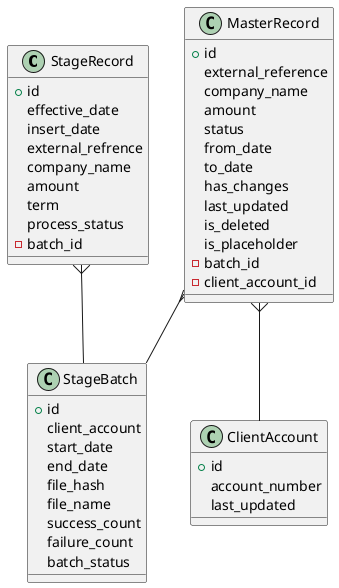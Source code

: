 @startuml ERD Design

class StageRecord {
    +id
    effective_date
    insert_date
    external_refrence
    company_name
    amount
    term
    process_status
    -batch_id
}

class StageBatch {
    +id
    client_account
    start_date
    end_date
    file_hash
    file_name
    success_count
    failure_count
    batch_status
}

class MasterRecord {
    +id
    external_reference
    company_name
    amount
    status
    from_date
    to_date
    has_changes
    last_updated
    is_deleted
    is_placeholder
    -batch_id
    -client_account_id
}

class ClientAccount {
    +id
    account_number
    last_updated
}

StageRecord }-- StageBatch
MasterRecord }-- ClientAccount
MasterRecord }-- StageBatch

@enduml

